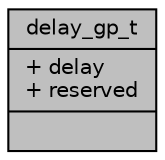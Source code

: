 digraph "delay_gp_t"
{
 // INTERACTIVE_SVG=YES
 // LATEX_PDF_SIZE
  bgcolor="transparent";
  edge [fontname="Helvetica",fontsize="10",labelfontname="Helvetica",labelfontsize="10"];
  node [fontname="Helvetica",fontsize="10",shape=record];
  Node1 [label="{delay_gp_t\n|+ delay\l+ reserved\l|}",height=0.2,width=0.4,color="black", fillcolor="grey75", style="filled", fontcolor="black",tooltip=" "];
}
